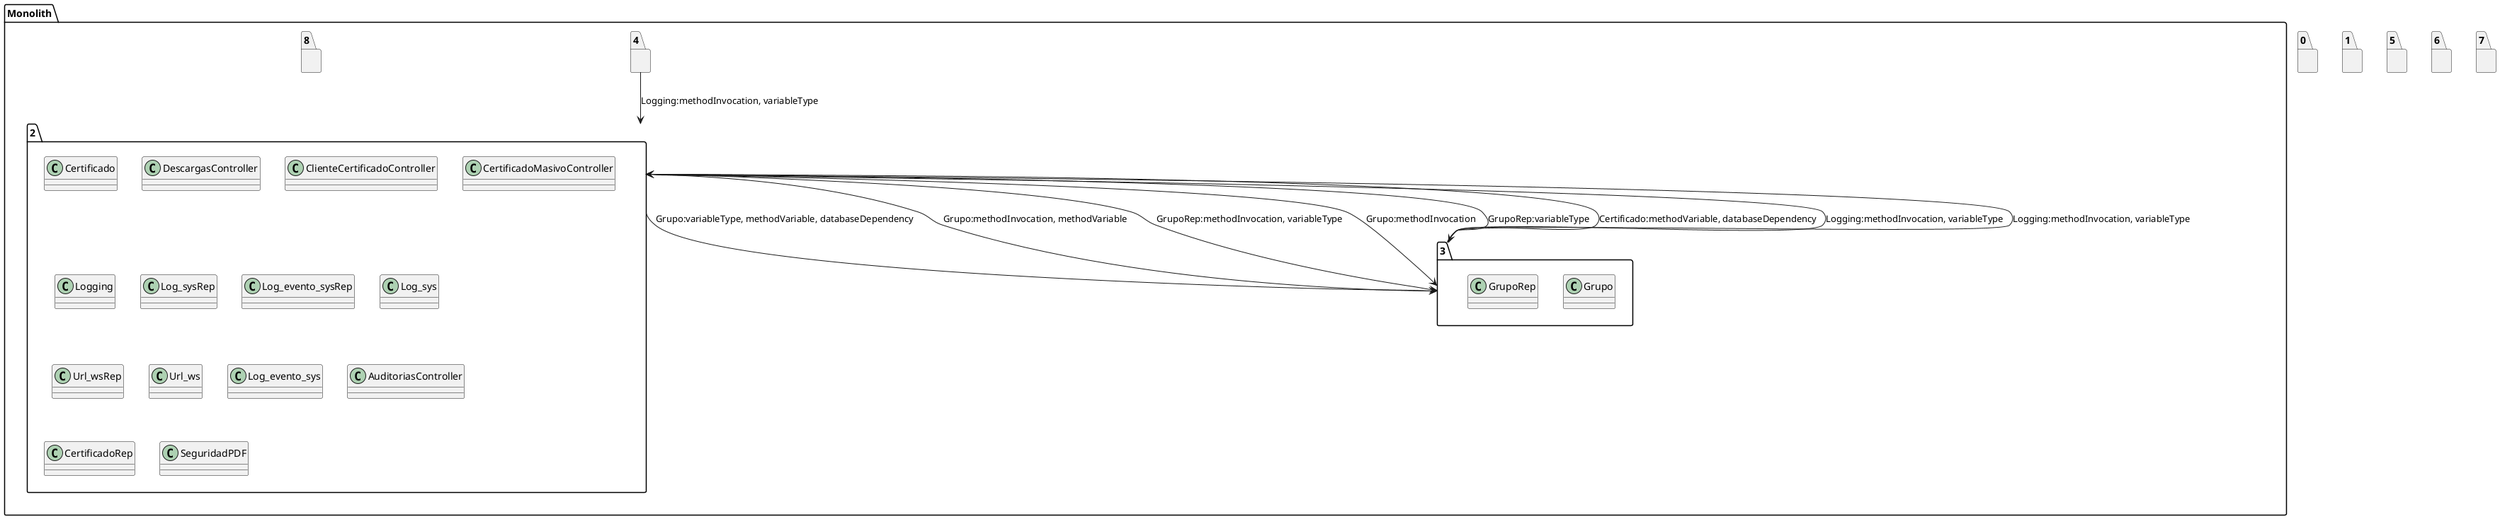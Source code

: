 @startuml
package "Monolith" {
package "2"{
class Certificado
class DescargasController
class ClienteCertificadoController
class CertificadoMasivoController
class Logging
class Log_sysRep
class Log_evento_sysRep
class Log_sys
class Url_wsRep
class Url_ws
class Log_evento_sys
class AuditoriasController
class CertificadoRep
class SeguridadPDF
}
package "3"{
class Grupo
class Grupo
class GrupoRep
class Grupo
class GrupoRep
}
package "4"{
}
package "8"{
}
}
package "0"{
}
package "1"{
}
package "5"{
}
package "6"{
}
package "7"{
}
"2"-->"3":Grupo:variableType, methodVariable, databaseDependency
"2"-->"3":Grupo:methodInvocation, methodVariable
"2"-->"3":GrupoRep:methodInvocation, variableType
"2"-->"3":Grupo:methodInvocation
"2"-->"3":GrupoRep:variableType
"3"-->"2":Certificado:methodVariable, databaseDependency
"3"-->"2":Logging:methodInvocation, variableType
"3"-->"2":Logging:methodInvocation, variableType
"4"-->"2":Logging:methodInvocation, variableType
@enduml